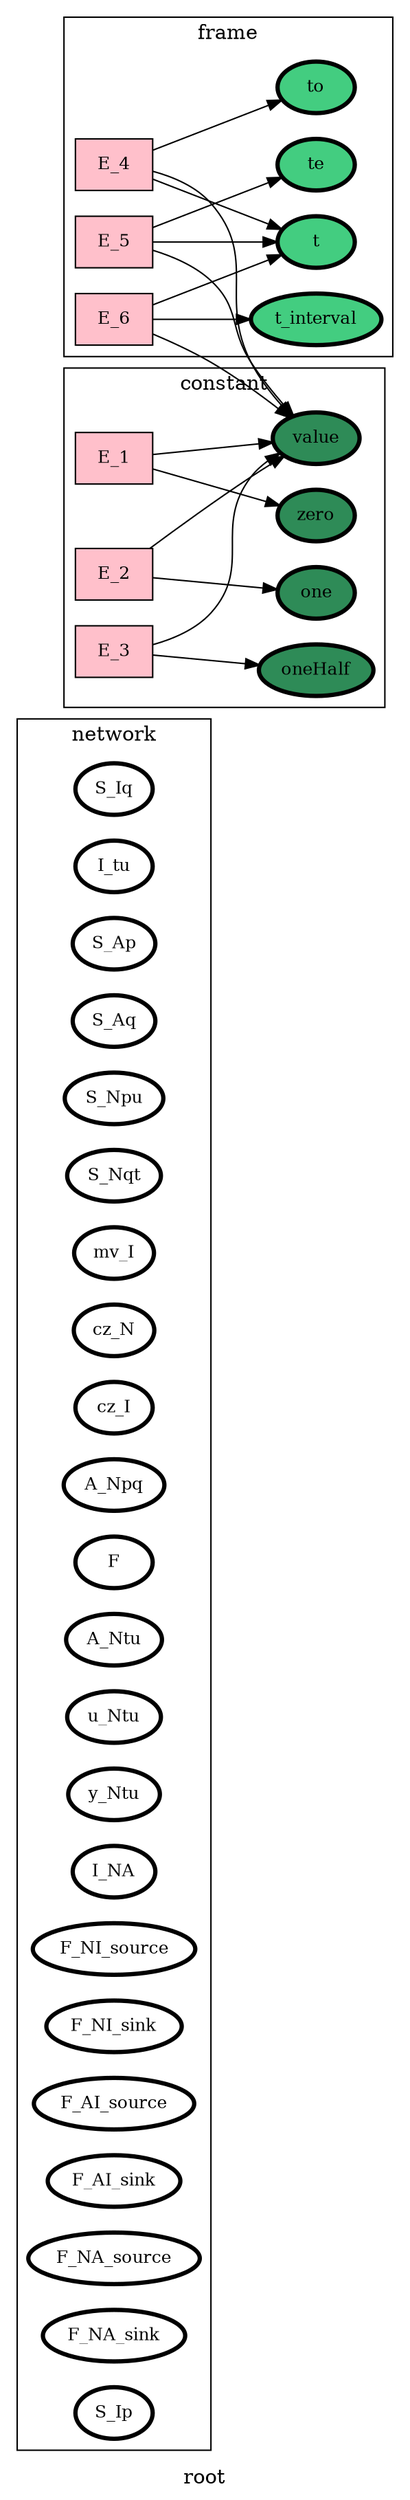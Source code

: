digraph root {
label=root;
rankdir=LR;
subgraph cluster_root___network {
label=network;
rankdir=LR;
V_10 [fillcolor=white, fontsize=12, label=S_Iq, penwidth=3, style=filled];
V_11 [fillcolor=white, fontsize=12, label=I_tu, penwidth=3, style=filled];
V_12 [fillcolor=white, fontsize=12, label=S_Ap, penwidth=3, style=filled];
V_13 [fillcolor=white, fontsize=12, label=S_Aq, penwidth=3, style=filled];
V_14 [fillcolor=white, fontsize=12, label=S_Npu, penwidth=3, style=filled];
V_15 [fillcolor=white, fontsize=12, label=S_Nqt, penwidth=3, style=filled];
V_16 [fillcolor=white, fontsize=12, label=mv_I, penwidth=3, style=filled];
V_17 [fillcolor=white, fontsize=12, label=cz_N, penwidth=3, style=filled];
V_18 [fillcolor=white, fontsize=12, label=cz_I, penwidth=3, style=filled];
V_19 [fillcolor=white, fontsize=12, label=A_Npq, penwidth=3, style=filled];
V_2 [fillcolor=white, fontsize=12, label=F, penwidth=3, style=filled];
V_20 [fillcolor=white, fontsize=12, label=A_Ntu, penwidth=3, style=filled];
V_21 [fillcolor=white, fontsize=12, label=u_Ntu, penwidth=3, style=filled];
V_22 [fillcolor=white, fontsize=12, label=y_Ntu, penwidth=3, style=filled];
V_27 [fillcolor=white, fontsize=12, label=I_NA, penwidth=3, style=filled];
V_3 [fillcolor=white, fontsize=12, label=F_NI_source, penwidth=3, style=filled];
V_4 [fillcolor=white, fontsize=12, label=F_NI_sink, penwidth=3, style=filled];
V_5 [fillcolor=white, fontsize=12, label=F_AI_source, penwidth=3, style=filled];
V_6 [fillcolor=white, fontsize=12, label=F_AI_sink, penwidth=3, style=filled];
V_7 [fillcolor=white, fontsize=12, label=F_NA_source, penwidth=3, style=filled];
V_8 [fillcolor=white, fontsize=12, label=F_NA_sink, penwidth=3, style=filled];
V_9 [fillcolor=white, fontsize=12, label=S_Ip, penwidth=3, style=filled];
}

E_4 -> V_1  [splines=ortho];
E_4 -> V_101  [splines=ortho];
E_5 -> V_1  [splines=ortho];
E_5 -> V_101  [splines=ortho];
E_6 -> V_1  [splines=ortho];
E_6 -> V_101  [splines=ortho];
subgraph cluster_root___frame {
label=frame;
rankdir=LR;
V_1 [fillcolor=seagreen3, fontsize=12, label=t, penwidth=3, style=filled];
V_105 [fillcolor=seagreen3, fontsize=12, label=to, penwidth=3, style=filled];
V_106 [fillcolor=seagreen3, fontsize=12, label=te, penwidth=3, style=filled];
V_107 [fillcolor=seagreen3, fontsize=12, label=t_interval, penwidth=3, style=filled];
E_4 [fillcolor=pink, fontsize=12, shape=box, style=filled];
E_4 -> V_105  [splines=ortho];
E_5 [fillcolor=pink, fontsize=12, shape=box, style=filled];
E_5 -> V_106  [splines=ortho];
E_6 [fillcolor=pink, fontsize=12, shape=box, style=filled];
E_6 -> V_107  [splines=ortho];
}

subgraph cluster_root___state {
label=state;
rankdir=LR;
}

E_1 -> V_101  [splines=ortho];
E_2 -> V_101  [splines=ortho];
E_3 -> V_101  [splines=ortho];
subgraph cluster_root___constant {
label=constant;
rankdir=LR;
V_101 [fillcolor=seagreen, fontsize=12, label=value, penwidth=3, style=filled];
V_102 [fillcolor=seagreen, fontsize=12, label=zero, penwidth=3, style=filled];
V_103 [fillcolor=seagreen, fontsize=12, label=one, penwidth=3, style=filled];
V_104 [fillcolor=seagreen, fontsize=12, label=oneHalf, penwidth=3, style=filled];
E_1 [fillcolor=pink, fontsize=12, shape=box, style=filled];
E_1 -> V_102  [splines=ortho];
E_2 [fillcolor=pink, fontsize=12, shape=box, style=filled];
E_2 -> V_103  [splines=ortho];
E_3 [fillcolor=pink, fontsize=12, shape=box, style=filled];
E_3 -> V_104  [splines=ortho];
}

}
